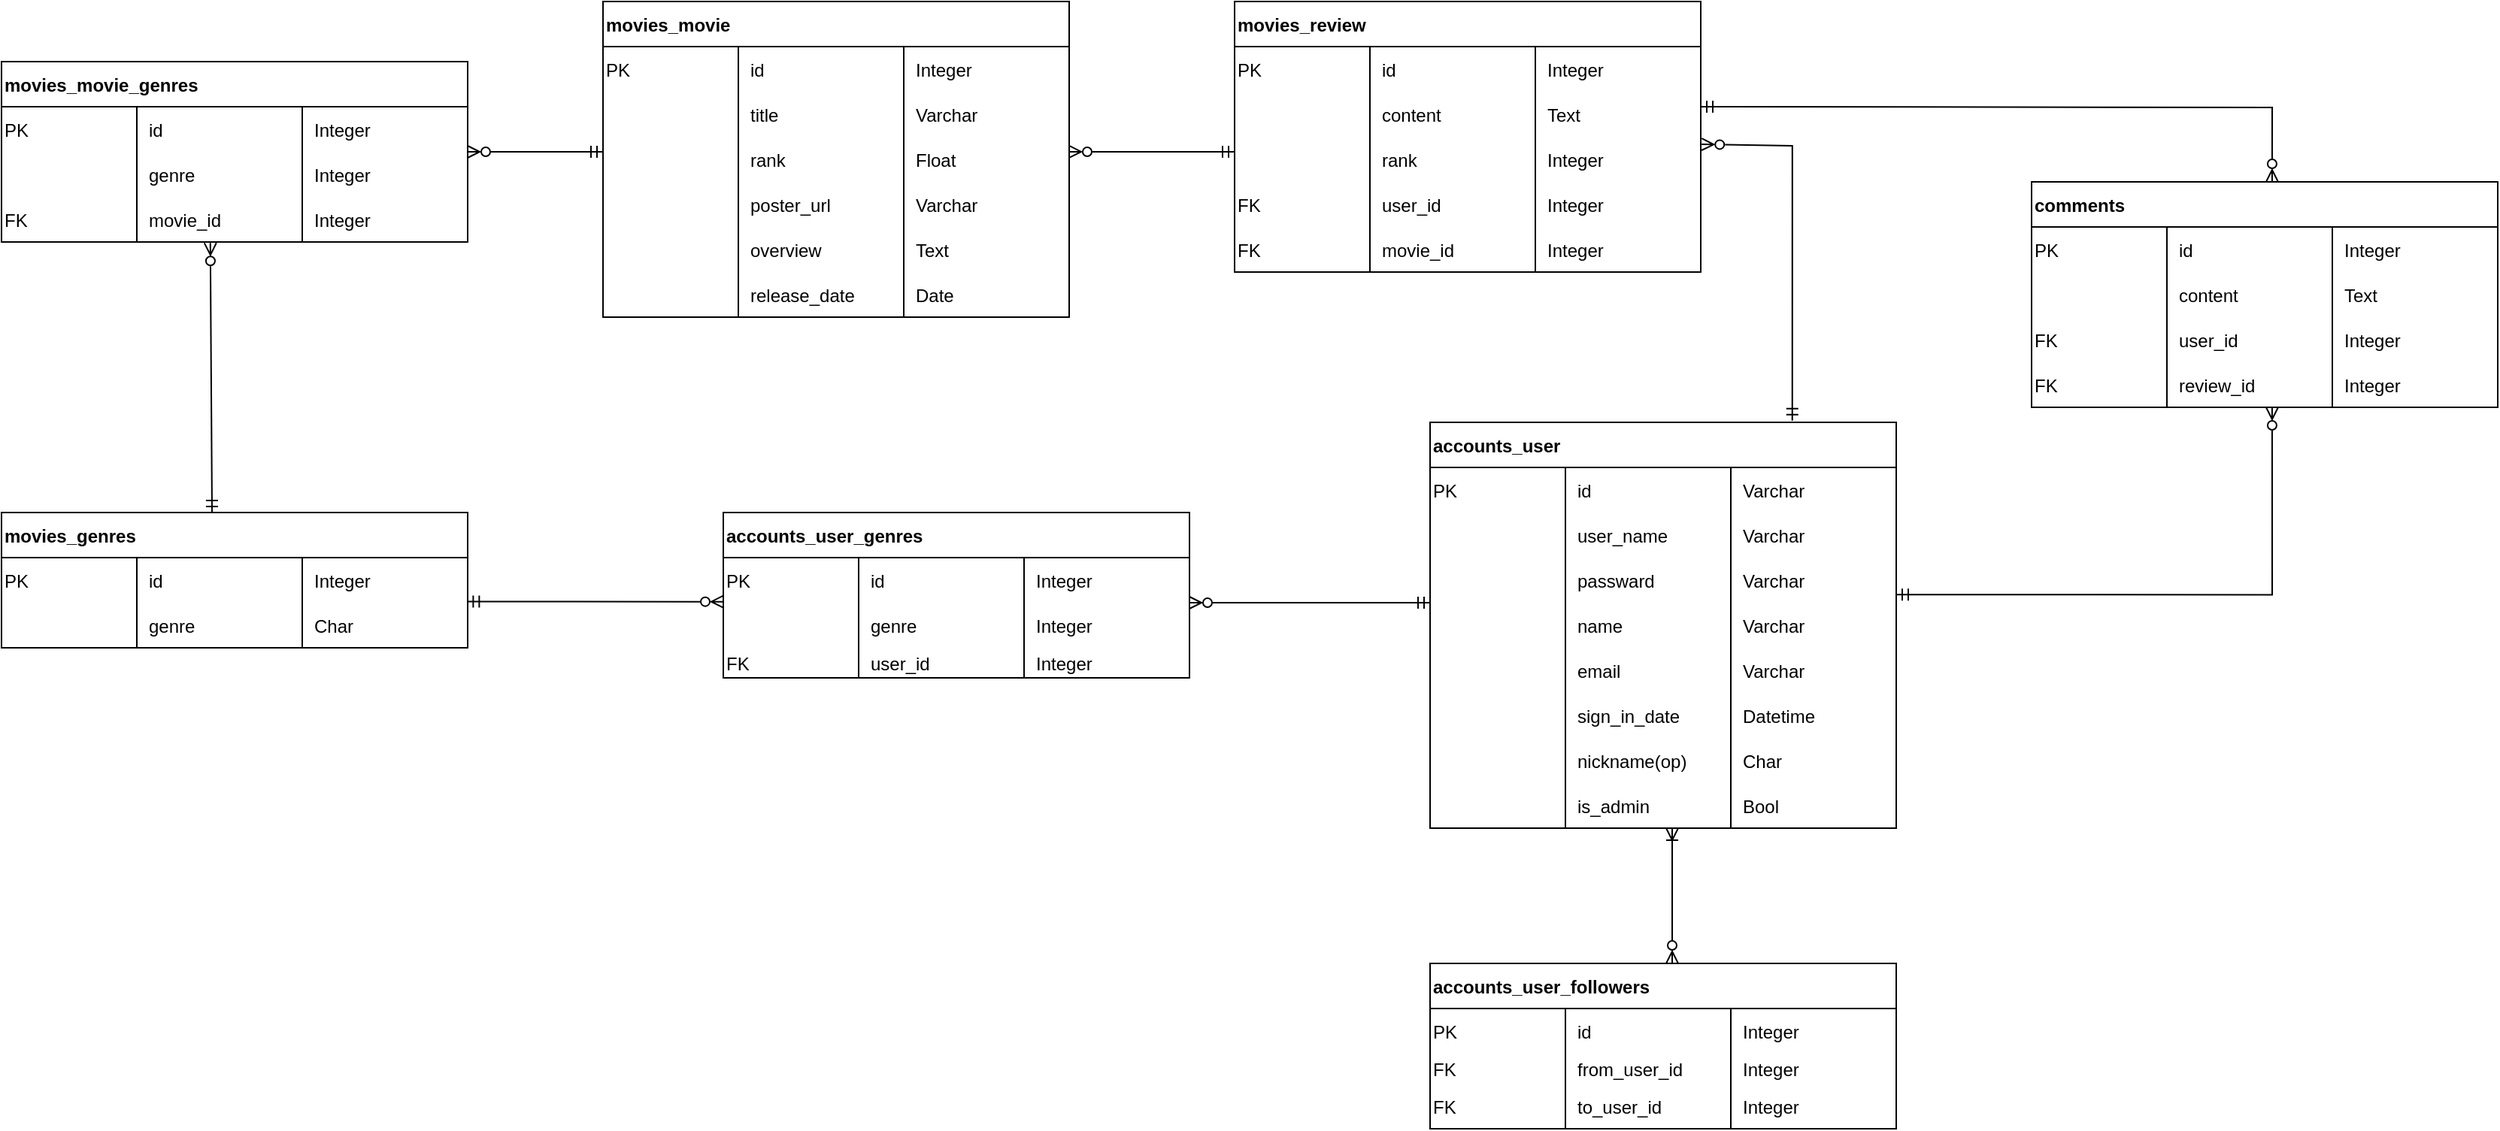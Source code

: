 <mxfile version="15.7.4" type="device"><diagram id="s4KYSewiptN2brUozyEr" name="Page-1"><mxGraphModel dx="182" dy="104" grid="1" gridSize="10" guides="1" tooltips="1" connect="1" arrows="1" fold="1" page="1" pageScale="1" pageWidth="827" pageHeight="1169" math="0" shadow="0"><root><mxCell id="0"/><mxCell id="1" parent="0"/><mxCell id="7rw2k4aiivUfPzt5n4hc-1" value="accounts_user" style="shape=table;startSize=30;container=1;collapsible=1;childLayout=tableLayout;fixedRows=1;rowLines=0;fontStyle=1;align=left;resizeLast=1;flipH=1;" vertex="1" parent="1"><mxGeometry x="1080" y="440" width="310" height="270" as="geometry"/></mxCell><mxCell id="7rw2k4aiivUfPzt5n4hc-34" style="shape=partialRectangle;collapsible=0;dropTarget=0;pointerEvents=0;fillColor=none;top=0;left=0;bottom=0;right=0;points=[[0,0.5],[1,0.5]];portConstraint=eastwest;" vertex="1" parent="7rw2k4aiivUfPzt5n4hc-1"><mxGeometry y="30" width="310" height="30" as="geometry"/></mxCell><mxCell id="7rw2k4aiivUfPzt5n4hc-35" value="PK" style="shape=partialRectangle;connectable=0;fillColor=none;top=0;left=0;bottom=0;right=0;editable=1;overflow=hidden;align=left;" vertex="1" parent="7rw2k4aiivUfPzt5n4hc-34"><mxGeometry width="90" height="30" as="geometry"><mxRectangle width="90" height="30" as="alternateBounds"/></mxGeometry></mxCell><mxCell id="7rw2k4aiivUfPzt5n4hc-36" value="id" style="shape=partialRectangle;connectable=0;fillColor=none;top=0;left=0;bottom=0;right=0;align=left;spacingLeft=6;overflow=hidden;" vertex="1" parent="7rw2k4aiivUfPzt5n4hc-34"><mxGeometry x="90" width="110" height="30" as="geometry"><mxRectangle width="110" height="30" as="alternateBounds"/></mxGeometry></mxCell><mxCell id="7rw2k4aiivUfPzt5n4hc-37" value="Varchar" style="shape=partialRectangle;connectable=0;fillColor=none;top=0;left=0;bottom=0;right=0;align=left;spacingLeft=6;overflow=hidden;" vertex="1" parent="7rw2k4aiivUfPzt5n4hc-34"><mxGeometry x="200" width="110" height="30" as="geometry"><mxRectangle width="110" height="30" as="alternateBounds"/></mxGeometry></mxCell><mxCell id="7rw2k4aiivUfPzt5n4hc-5" value="" style="shape=partialRectangle;collapsible=0;dropTarget=0;pointerEvents=0;fillColor=none;top=0;left=0;bottom=0;right=0;points=[[0,0.5],[1,0.5]];portConstraint=eastwest;" vertex="1" parent="7rw2k4aiivUfPzt5n4hc-1"><mxGeometry y="60" width="310" height="30" as="geometry"/></mxCell><mxCell id="7rw2k4aiivUfPzt5n4hc-6" value="" style="shape=partialRectangle;connectable=0;fillColor=none;top=0;left=0;bottom=0;right=0;editable=1;overflow=hidden;align=left;" vertex="1" parent="7rw2k4aiivUfPzt5n4hc-5"><mxGeometry width="90" height="30" as="geometry"><mxRectangle width="90" height="30" as="alternateBounds"/></mxGeometry></mxCell><mxCell id="7rw2k4aiivUfPzt5n4hc-7" value="user_name" style="shape=partialRectangle;connectable=0;fillColor=none;top=0;left=0;bottom=0;right=0;align=left;spacingLeft=6;overflow=hidden;" vertex="1" parent="7rw2k4aiivUfPzt5n4hc-5"><mxGeometry x="90" width="110" height="30" as="geometry"><mxRectangle width="110" height="30" as="alternateBounds"/></mxGeometry></mxCell><mxCell id="7rw2k4aiivUfPzt5n4hc-27" value="Varchar" style="shape=partialRectangle;connectable=0;fillColor=none;top=0;left=0;bottom=0;right=0;align=left;spacingLeft=6;overflow=hidden;" vertex="1" parent="7rw2k4aiivUfPzt5n4hc-5"><mxGeometry x="200" width="110" height="30" as="geometry"><mxRectangle width="110" height="30" as="alternateBounds"/></mxGeometry></mxCell><mxCell id="7rw2k4aiivUfPzt5n4hc-8" value="" style="shape=partialRectangle;collapsible=0;dropTarget=0;pointerEvents=0;fillColor=none;top=0;left=0;bottom=0;right=0;points=[[0,0.5],[1,0.5]];portConstraint=eastwest;" vertex="1" parent="7rw2k4aiivUfPzt5n4hc-1"><mxGeometry y="90" width="310" height="30" as="geometry"/></mxCell><mxCell id="7rw2k4aiivUfPzt5n4hc-9" value="" style="shape=partialRectangle;connectable=0;fillColor=none;top=0;left=0;bottom=0;right=0;editable=1;overflow=hidden;align=left;" vertex="1" parent="7rw2k4aiivUfPzt5n4hc-8"><mxGeometry width="90" height="30" as="geometry"><mxRectangle width="90" height="30" as="alternateBounds"/></mxGeometry></mxCell><mxCell id="7rw2k4aiivUfPzt5n4hc-10" value="passward" style="shape=partialRectangle;connectable=0;fillColor=none;top=0;left=0;bottom=0;right=0;align=left;spacingLeft=6;overflow=hidden;" vertex="1" parent="7rw2k4aiivUfPzt5n4hc-8"><mxGeometry x="90" width="110" height="30" as="geometry"><mxRectangle width="110" height="30" as="alternateBounds"/></mxGeometry></mxCell><mxCell id="7rw2k4aiivUfPzt5n4hc-28" value="Varchar" style="shape=partialRectangle;connectable=0;fillColor=none;top=0;left=0;bottom=0;right=0;align=left;spacingLeft=6;overflow=hidden;" vertex="1" parent="7rw2k4aiivUfPzt5n4hc-8"><mxGeometry x="200" width="110" height="30" as="geometry"><mxRectangle width="110" height="30" as="alternateBounds"/></mxGeometry></mxCell><mxCell id="7rw2k4aiivUfPzt5n4hc-11" value="" style="shape=partialRectangle;collapsible=0;dropTarget=0;pointerEvents=0;fillColor=none;top=0;left=0;bottom=0;right=0;points=[[0,0.5],[1,0.5]];portConstraint=eastwest;" vertex="1" parent="7rw2k4aiivUfPzt5n4hc-1"><mxGeometry y="120" width="310" height="30" as="geometry"/></mxCell><mxCell id="7rw2k4aiivUfPzt5n4hc-12" value="" style="shape=partialRectangle;connectable=0;fillColor=none;top=0;left=0;bottom=0;right=0;editable=1;overflow=hidden;align=left;" vertex="1" parent="7rw2k4aiivUfPzt5n4hc-11"><mxGeometry width="90" height="30" as="geometry"><mxRectangle width="90" height="30" as="alternateBounds"/></mxGeometry></mxCell><mxCell id="7rw2k4aiivUfPzt5n4hc-13" value="name" style="shape=partialRectangle;connectable=0;fillColor=none;top=0;left=0;bottom=0;right=0;align=left;spacingLeft=6;overflow=hidden;" vertex="1" parent="7rw2k4aiivUfPzt5n4hc-11"><mxGeometry x="90" width="110" height="30" as="geometry"><mxRectangle width="110" height="30" as="alternateBounds"/></mxGeometry></mxCell><mxCell id="7rw2k4aiivUfPzt5n4hc-29" value="Varchar" style="shape=partialRectangle;connectable=0;fillColor=none;top=0;left=0;bottom=0;right=0;align=left;spacingLeft=6;overflow=hidden;" vertex="1" parent="7rw2k4aiivUfPzt5n4hc-11"><mxGeometry x="200" width="110" height="30" as="geometry"><mxRectangle width="110" height="30" as="alternateBounds"/></mxGeometry></mxCell><mxCell id="7rw2k4aiivUfPzt5n4hc-14" value="" style="shape=partialRectangle;collapsible=0;dropTarget=0;pointerEvents=0;fillColor=none;top=0;left=0;bottom=0;right=0;points=[[0,0.5],[1,0.5]];portConstraint=eastwest;" vertex="1" parent="7rw2k4aiivUfPzt5n4hc-1"><mxGeometry y="150" width="310" height="30" as="geometry"/></mxCell><mxCell id="7rw2k4aiivUfPzt5n4hc-15" value="" style="shape=partialRectangle;connectable=0;fillColor=none;top=0;left=0;bottom=0;right=0;editable=1;overflow=hidden;align=left;" vertex="1" parent="7rw2k4aiivUfPzt5n4hc-14"><mxGeometry width="90" height="30" as="geometry"><mxRectangle width="90" height="30" as="alternateBounds"/></mxGeometry></mxCell><mxCell id="7rw2k4aiivUfPzt5n4hc-16" value="email" style="shape=partialRectangle;connectable=0;fillColor=none;top=0;left=0;bottom=0;right=0;align=left;spacingLeft=6;overflow=hidden;" vertex="1" parent="7rw2k4aiivUfPzt5n4hc-14"><mxGeometry x="90" width="110" height="30" as="geometry"><mxRectangle width="110" height="30" as="alternateBounds"/></mxGeometry></mxCell><mxCell id="7rw2k4aiivUfPzt5n4hc-30" value="Varchar" style="shape=partialRectangle;connectable=0;fillColor=none;top=0;left=0;bottom=0;right=0;align=left;spacingLeft=6;overflow=hidden;" vertex="1" parent="7rw2k4aiivUfPzt5n4hc-14"><mxGeometry x="200" width="110" height="30" as="geometry"><mxRectangle width="110" height="30" as="alternateBounds"/></mxGeometry></mxCell><mxCell id="7rw2k4aiivUfPzt5n4hc-17" value="" style="shape=partialRectangle;collapsible=0;dropTarget=0;pointerEvents=0;fillColor=none;top=0;left=0;bottom=0;right=0;points=[[0,0.5],[1,0.5]];portConstraint=eastwest;" vertex="1" parent="7rw2k4aiivUfPzt5n4hc-1"><mxGeometry y="180" width="310" height="30" as="geometry"/></mxCell><mxCell id="7rw2k4aiivUfPzt5n4hc-18" value="" style="shape=partialRectangle;connectable=0;fillColor=none;top=0;left=0;bottom=0;right=0;editable=1;overflow=hidden;align=left;" vertex="1" parent="7rw2k4aiivUfPzt5n4hc-17"><mxGeometry width="90" height="30" as="geometry"><mxRectangle width="90" height="30" as="alternateBounds"/></mxGeometry></mxCell><mxCell id="7rw2k4aiivUfPzt5n4hc-19" value="sign_in_date" style="shape=partialRectangle;connectable=0;fillColor=none;top=0;left=0;bottom=0;right=0;align=left;spacingLeft=6;overflow=hidden;" vertex="1" parent="7rw2k4aiivUfPzt5n4hc-17"><mxGeometry x="90" width="110" height="30" as="geometry"><mxRectangle width="110" height="30" as="alternateBounds"/></mxGeometry></mxCell><mxCell id="7rw2k4aiivUfPzt5n4hc-31" value="Datetime" style="shape=partialRectangle;connectable=0;fillColor=none;top=0;left=0;bottom=0;right=0;align=left;spacingLeft=6;overflow=hidden;" vertex="1" parent="7rw2k4aiivUfPzt5n4hc-17"><mxGeometry x="200" width="110" height="30" as="geometry"><mxRectangle width="110" height="30" as="alternateBounds"/></mxGeometry></mxCell><mxCell id="7rw2k4aiivUfPzt5n4hc-20" value="" style="shape=partialRectangle;collapsible=0;dropTarget=0;pointerEvents=0;fillColor=none;top=0;left=0;bottom=0;right=0;points=[[0,0.5],[1,0.5]];portConstraint=eastwest;" vertex="1" parent="7rw2k4aiivUfPzt5n4hc-1"><mxGeometry y="210" width="310" height="30" as="geometry"/></mxCell><mxCell id="7rw2k4aiivUfPzt5n4hc-21" value="" style="shape=partialRectangle;connectable=0;fillColor=none;top=0;left=0;bottom=0;right=0;editable=1;overflow=hidden;align=left;" vertex="1" parent="7rw2k4aiivUfPzt5n4hc-20"><mxGeometry width="90" height="30" as="geometry"><mxRectangle width="90" height="30" as="alternateBounds"/></mxGeometry></mxCell><mxCell id="7rw2k4aiivUfPzt5n4hc-22" value="nickname(op)" style="shape=partialRectangle;connectable=0;fillColor=none;top=0;left=0;bottom=0;right=0;align=left;spacingLeft=6;overflow=hidden;" vertex="1" parent="7rw2k4aiivUfPzt5n4hc-20"><mxGeometry x="90" width="110" height="30" as="geometry"><mxRectangle width="110" height="30" as="alternateBounds"/></mxGeometry></mxCell><mxCell id="7rw2k4aiivUfPzt5n4hc-32" value="Char" style="shape=partialRectangle;connectable=0;fillColor=none;top=0;left=0;bottom=0;right=0;align=left;spacingLeft=6;overflow=hidden;" vertex="1" parent="7rw2k4aiivUfPzt5n4hc-20"><mxGeometry x="200" width="110" height="30" as="geometry"><mxRectangle width="110" height="30" as="alternateBounds"/></mxGeometry></mxCell><mxCell id="7rw2k4aiivUfPzt5n4hc-23" value="" style="shape=partialRectangle;collapsible=0;dropTarget=0;pointerEvents=0;fillColor=none;top=0;left=0;bottom=0;right=0;points=[[0,0.5],[1,0.5]];portConstraint=eastwest;" vertex="1" parent="7rw2k4aiivUfPzt5n4hc-1"><mxGeometry y="240" width="310" height="30" as="geometry"/></mxCell><mxCell id="7rw2k4aiivUfPzt5n4hc-24" value="" style="shape=partialRectangle;connectable=0;fillColor=none;top=0;left=0;bottom=0;right=0;editable=1;overflow=hidden;align=left;" vertex="1" parent="7rw2k4aiivUfPzt5n4hc-23"><mxGeometry width="90" height="30" as="geometry"><mxRectangle width="90" height="30" as="alternateBounds"/></mxGeometry></mxCell><mxCell id="7rw2k4aiivUfPzt5n4hc-25" value="is_admin" style="shape=partialRectangle;connectable=0;fillColor=none;top=0;left=0;bottom=0;right=0;align=left;spacingLeft=6;overflow=hidden;" vertex="1" parent="7rw2k4aiivUfPzt5n4hc-23"><mxGeometry x="90" width="110" height="30" as="geometry"><mxRectangle width="110" height="30" as="alternateBounds"/></mxGeometry></mxCell><mxCell id="7rw2k4aiivUfPzt5n4hc-33" value="Bool" style="shape=partialRectangle;connectable=0;fillColor=none;top=0;left=0;bottom=0;right=0;align=left;spacingLeft=6;overflow=hidden;" vertex="1" parent="7rw2k4aiivUfPzt5n4hc-23"><mxGeometry x="200" width="110" height="30" as="geometry"><mxRectangle width="110" height="30" as="alternateBounds"/></mxGeometry></mxCell><mxCell id="7rw2k4aiivUfPzt5n4hc-49" value="accounts_user_followers" style="shape=table;startSize=30;container=1;collapsible=1;childLayout=tableLayout;fixedRows=1;rowLines=0;fontStyle=1;align=left;resizeLast=1;flipH=1;" vertex="1" parent="1"><mxGeometry x="1080" y="800" width="310" height="110" as="geometry"/></mxCell><mxCell id="7rw2k4aiivUfPzt5n4hc-50" style="shape=partialRectangle;collapsible=0;dropTarget=0;pointerEvents=0;fillColor=none;top=0;left=0;bottom=0;right=0;points=[[0,0.5],[1,0.5]];portConstraint=eastwest;" vertex="1" parent="7rw2k4aiivUfPzt5n4hc-49"><mxGeometry y="30" width="310" height="30" as="geometry"/></mxCell><mxCell id="7rw2k4aiivUfPzt5n4hc-51" value="PK" style="shape=partialRectangle;connectable=0;fillColor=none;top=0;left=0;bottom=0;right=0;editable=1;overflow=hidden;align=left;" vertex="1" parent="7rw2k4aiivUfPzt5n4hc-50"><mxGeometry width="90" height="30" as="geometry"><mxRectangle width="90" height="30" as="alternateBounds"/></mxGeometry></mxCell><mxCell id="7rw2k4aiivUfPzt5n4hc-52" value="id" style="shape=partialRectangle;connectable=0;fillColor=none;top=0;left=0;bottom=0;right=0;align=left;spacingLeft=6;overflow=hidden;" vertex="1" parent="7rw2k4aiivUfPzt5n4hc-50"><mxGeometry x="90" width="110" height="30" as="geometry"><mxRectangle width="110" height="30" as="alternateBounds"/></mxGeometry></mxCell><mxCell id="7rw2k4aiivUfPzt5n4hc-53" value="Integer" style="shape=partialRectangle;connectable=0;fillColor=none;top=0;left=0;bottom=0;right=0;align=left;spacingLeft=6;overflow=hidden;" vertex="1" parent="7rw2k4aiivUfPzt5n4hc-50"><mxGeometry x="200" width="110" height="30" as="geometry"><mxRectangle width="110" height="30" as="alternateBounds"/></mxGeometry></mxCell><mxCell id="7rw2k4aiivUfPzt5n4hc-54" value="" style="shape=partialRectangle;collapsible=0;dropTarget=0;pointerEvents=0;fillColor=none;top=0;left=0;bottom=0;right=0;points=[[0,0.5],[1,0.5]];portConstraint=eastwest;" vertex="1" parent="7rw2k4aiivUfPzt5n4hc-49"><mxGeometry y="60" width="310" height="20" as="geometry"/></mxCell><mxCell id="7rw2k4aiivUfPzt5n4hc-55" value="FK" style="shape=partialRectangle;connectable=0;fillColor=none;top=0;left=0;bottom=0;right=0;editable=1;overflow=hidden;align=left;" vertex="1" parent="7rw2k4aiivUfPzt5n4hc-54"><mxGeometry width="90" height="20" as="geometry"><mxRectangle width="90" height="20" as="alternateBounds"/></mxGeometry></mxCell><mxCell id="7rw2k4aiivUfPzt5n4hc-56" value="from_user_id" style="shape=partialRectangle;connectable=0;fillColor=none;top=0;left=0;bottom=0;right=0;align=left;spacingLeft=6;overflow=hidden;" vertex="1" parent="7rw2k4aiivUfPzt5n4hc-54"><mxGeometry x="90" width="110" height="20" as="geometry"><mxRectangle width="110" height="20" as="alternateBounds"/></mxGeometry></mxCell><mxCell id="7rw2k4aiivUfPzt5n4hc-57" value="Integer" style="shape=partialRectangle;connectable=0;fillColor=none;top=0;left=0;bottom=0;right=0;align=left;spacingLeft=6;overflow=hidden;" vertex="1" parent="7rw2k4aiivUfPzt5n4hc-54"><mxGeometry x="200" width="110" height="20" as="geometry"><mxRectangle width="110" height="20" as="alternateBounds"/></mxGeometry></mxCell><mxCell id="7rw2k4aiivUfPzt5n4hc-58" value="" style="shape=partialRectangle;collapsible=0;dropTarget=0;pointerEvents=0;fillColor=none;top=0;left=0;bottom=0;right=0;points=[[0,0.5],[1,0.5]];portConstraint=eastwest;" vertex="1" parent="7rw2k4aiivUfPzt5n4hc-49"><mxGeometry y="80" width="310" height="30" as="geometry"/></mxCell><mxCell id="7rw2k4aiivUfPzt5n4hc-59" value="FK" style="shape=partialRectangle;connectable=0;fillColor=none;top=0;left=0;bottom=0;right=0;editable=1;overflow=hidden;align=left;" vertex="1" parent="7rw2k4aiivUfPzt5n4hc-58"><mxGeometry width="90" height="30" as="geometry"><mxRectangle width="90" height="30" as="alternateBounds"/></mxGeometry></mxCell><mxCell id="7rw2k4aiivUfPzt5n4hc-60" value="to_user_id" style="shape=partialRectangle;connectable=0;fillColor=none;top=0;left=0;bottom=0;right=0;align=left;spacingLeft=6;overflow=hidden;" vertex="1" parent="7rw2k4aiivUfPzt5n4hc-58"><mxGeometry x="90" width="110" height="30" as="geometry"><mxRectangle width="110" height="30" as="alternateBounds"/></mxGeometry></mxCell><mxCell id="7rw2k4aiivUfPzt5n4hc-61" value="Integer" style="shape=partialRectangle;connectable=0;fillColor=none;top=0;left=0;bottom=0;right=0;align=left;spacingLeft=6;overflow=hidden;" vertex="1" parent="7rw2k4aiivUfPzt5n4hc-58"><mxGeometry x="200" width="110" height="30" as="geometry"><mxRectangle width="110" height="30" as="alternateBounds"/></mxGeometry></mxCell><mxCell id="7rw2k4aiivUfPzt5n4hc-102" value="movies_movie" style="shape=table;startSize=30;container=1;collapsible=1;childLayout=tableLayout;fixedRows=1;rowLines=0;fontStyle=1;align=left;resizeLast=1;flipH=1;" vertex="1" parent="1"><mxGeometry x="530" y="160" width="310" height="210" as="geometry"/></mxCell><mxCell id="7rw2k4aiivUfPzt5n4hc-103" style="shape=partialRectangle;collapsible=0;dropTarget=0;pointerEvents=0;fillColor=none;top=0;left=0;bottom=0;right=0;points=[[0,0.5],[1,0.5]];portConstraint=eastwest;" vertex="1" parent="7rw2k4aiivUfPzt5n4hc-102"><mxGeometry y="30" width="310" height="30" as="geometry"/></mxCell><mxCell id="7rw2k4aiivUfPzt5n4hc-104" value="PK" style="shape=partialRectangle;connectable=0;fillColor=none;top=0;left=0;bottom=0;right=0;editable=1;overflow=hidden;align=left;" vertex="1" parent="7rw2k4aiivUfPzt5n4hc-103"><mxGeometry width="90" height="30" as="geometry"><mxRectangle width="90" height="30" as="alternateBounds"/></mxGeometry></mxCell><mxCell id="7rw2k4aiivUfPzt5n4hc-105" value="id" style="shape=partialRectangle;connectable=0;fillColor=none;top=0;left=0;bottom=0;right=0;align=left;spacingLeft=6;overflow=hidden;" vertex="1" parent="7rw2k4aiivUfPzt5n4hc-103"><mxGeometry x="90" width="110" height="30" as="geometry"><mxRectangle width="110" height="30" as="alternateBounds"/></mxGeometry></mxCell><mxCell id="7rw2k4aiivUfPzt5n4hc-106" value="Integer" style="shape=partialRectangle;connectable=0;fillColor=none;top=0;left=0;bottom=0;right=0;align=left;spacingLeft=6;overflow=hidden;" vertex="1" parent="7rw2k4aiivUfPzt5n4hc-103"><mxGeometry x="200" width="110" height="30" as="geometry"><mxRectangle width="110" height="30" as="alternateBounds"/></mxGeometry></mxCell><mxCell id="7rw2k4aiivUfPzt5n4hc-115" style="shape=partialRectangle;collapsible=0;dropTarget=0;pointerEvents=0;fillColor=none;top=0;left=0;bottom=0;right=0;points=[[0,0.5],[1,0.5]];portConstraint=eastwest;" vertex="1" parent="7rw2k4aiivUfPzt5n4hc-102"><mxGeometry y="60" width="310" height="30" as="geometry"/></mxCell><mxCell id="7rw2k4aiivUfPzt5n4hc-116" style="shape=partialRectangle;connectable=0;fillColor=none;top=0;left=0;bottom=0;right=0;editable=1;overflow=hidden;align=left;" vertex="1" parent="7rw2k4aiivUfPzt5n4hc-115"><mxGeometry width="90" height="30" as="geometry"><mxRectangle width="90" height="30" as="alternateBounds"/></mxGeometry></mxCell><mxCell id="7rw2k4aiivUfPzt5n4hc-117" value="title" style="shape=partialRectangle;connectable=0;fillColor=none;top=0;left=0;bottom=0;right=0;align=left;spacingLeft=6;overflow=hidden;" vertex="1" parent="7rw2k4aiivUfPzt5n4hc-115"><mxGeometry x="90" width="110" height="30" as="geometry"><mxRectangle width="110" height="30" as="alternateBounds"/></mxGeometry></mxCell><mxCell id="7rw2k4aiivUfPzt5n4hc-118" value="Varchar" style="shape=partialRectangle;connectable=0;fillColor=none;top=0;left=0;bottom=0;right=0;align=left;spacingLeft=6;overflow=hidden;" vertex="1" parent="7rw2k4aiivUfPzt5n4hc-115"><mxGeometry x="200" width="110" height="30" as="geometry"><mxRectangle width="110" height="30" as="alternateBounds"/></mxGeometry></mxCell><mxCell id="7rw2k4aiivUfPzt5n4hc-119" style="shape=partialRectangle;collapsible=0;dropTarget=0;pointerEvents=0;fillColor=none;top=0;left=0;bottom=0;right=0;points=[[0,0.5],[1,0.5]];portConstraint=eastwest;" vertex="1" parent="7rw2k4aiivUfPzt5n4hc-102"><mxGeometry y="90" width="310" height="30" as="geometry"/></mxCell><mxCell id="7rw2k4aiivUfPzt5n4hc-120" style="shape=partialRectangle;connectable=0;fillColor=none;top=0;left=0;bottom=0;right=0;editable=1;overflow=hidden;align=left;" vertex="1" parent="7rw2k4aiivUfPzt5n4hc-119"><mxGeometry width="90" height="30" as="geometry"><mxRectangle width="90" height="30" as="alternateBounds"/></mxGeometry></mxCell><mxCell id="7rw2k4aiivUfPzt5n4hc-121" value="rank" style="shape=partialRectangle;connectable=0;fillColor=none;top=0;left=0;bottom=0;right=0;align=left;spacingLeft=6;overflow=hidden;" vertex="1" parent="7rw2k4aiivUfPzt5n4hc-119"><mxGeometry x="90" width="110" height="30" as="geometry"><mxRectangle width="110" height="30" as="alternateBounds"/></mxGeometry></mxCell><mxCell id="7rw2k4aiivUfPzt5n4hc-122" value="Float" style="shape=partialRectangle;connectable=0;fillColor=none;top=0;left=0;bottom=0;right=0;align=left;spacingLeft=6;overflow=hidden;" vertex="1" parent="7rw2k4aiivUfPzt5n4hc-119"><mxGeometry x="200" width="110" height="30" as="geometry"><mxRectangle width="110" height="30" as="alternateBounds"/></mxGeometry></mxCell><mxCell id="7rw2k4aiivUfPzt5n4hc-167" style="shape=partialRectangle;collapsible=0;dropTarget=0;pointerEvents=0;fillColor=none;top=0;left=0;bottom=0;right=0;points=[[0,0.5],[1,0.5]];portConstraint=eastwest;" vertex="1" parent="7rw2k4aiivUfPzt5n4hc-102"><mxGeometry y="120" width="310" height="30" as="geometry"/></mxCell><mxCell id="7rw2k4aiivUfPzt5n4hc-168" style="shape=partialRectangle;connectable=0;fillColor=none;top=0;left=0;bottom=0;right=0;editable=1;overflow=hidden;align=left;" vertex="1" parent="7rw2k4aiivUfPzt5n4hc-167"><mxGeometry width="90" height="30" as="geometry"><mxRectangle width="90" height="30" as="alternateBounds"/></mxGeometry></mxCell><mxCell id="7rw2k4aiivUfPzt5n4hc-169" value="poster_url" style="shape=partialRectangle;connectable=0;fillColor=none;top=0;left=0;bottom=0;right=0;align=left;spacingLeft=6;overflow=hidden;" vertex="1" parent="7rw2k4aiivUfPzt5n4hc-167"><mxGeometry x="90" width="110" height="30" as="geometry"><mxRectangle width="110" height="30" as="alternateBounds"/></mxGeometry></mxCell><mxCell id="7rw2k4aiivUfPzt5n4hc-170" value="Varchar" style="shape=partialRectangle;connectable=0;fillColor=none;top=0;left=0;bottom=0;right=0;align=left;spacingLeft=6;overflow=hidden;" vertex="1" parent="7rw2k4aiivUfPzt5n4hc-167"><mxGeometry x="200" width="110" height="30" as="geometry"><mxRectangle width="110" height="30" as="alternateBounds"/></mxGeometry></mxCell><mxCell id="7rw2k4aiivUfPzt5n4hc-171" style="shape=partialRectangle;collapsible=0;dropTarget=0;pointerEvents=0;fillColor=none;top=0;left=0;bottom=0;right=0;points=[[0,0.5],[1,0.5]];portConstraint=eastwest;" vertex="1" parent="7rw2k4aiivUfPzt5n4hc-102"><mxGeometry y="150" width="310" height="30" as="geometry"/></mxCell><mxCell id="7rw2k4aiivUfPzt5n4hc-172" style="shape=partialRectangle;connectable=0;fillColor=none;top=0;left=0;bottom=0;right=0;editable=1;overflow=hidden;align=left;" vertex="1" parent="7rw2k4aiivUfPzt5n4hc-171"><mxGeometry width="90" height="30" as="geometry"><mxRectangle width="90" height="30" as="alternateBounds"/></mxGeometry></mxCell><mxCell id="7rw2k4aiivUfPzt5n4hc-173" value="overview" style="shape=partialRectangle;connectable=0;fillColor=none;top=0;left=0;bottom=0;right=0;align=left;spacingLeft=6;overflow=hidden;" vertex="1" parent="7rw2k4aiivUfPzt5n4hc-171"><mxGeometry x="90" width="110" height="30" as="geometry"><mxRectangle width="110" height="30" as="alternateBounds"/></mxGeometry></mxCell><mxCell id="7rw2k4aiivUfPzt5n4hc-174" value="Text" style="shape=partialRectangle;connectable=0;fillColor=none;top=0;left=0;bottom=0;right=0;align=left;spacingLeft=6;overflow=hidden;" vertex="1" parent="7rw2k4aiivUfPzt5n4hc-171"><mxGeometry x="200" width="110" height="30" as="geometry"><mxRectangle width="110" height="30" as="alternateBounds"/></mxGeometry></mxCell><mxCell id="7rw2k4aiivUfPzt5n4hc-175" style="shape=partialRectangle;collapsible=0;dropTarget=0;pointerEvents=0;fillColor=none;top=0;left=0;bottom=0;right=0;points=[[0,0.5],[1,0.5]];portConstraint=eastwest;" vertex="1" parent="7rw2k4aiivUfPzt5n4hc-102"><mxGeometry y="180" width="310" height="30" as="geometry"/></mxCell><mxCell id="7rw2k4aiivUfPzt5n4hc-176" style="shape=partialRectangle;connectable=0;fillColor=none;top=0;left=0;bottom=0;right=0;editable=1;overflow=hidden;align=left;" vertex="1" parent="7rw2k4aiivUfPzt5n4hc-175"><mxGeometry width="90" height="30" as="geometry"><mxRectangle width="90" height="30" as="alternateBounds"/></mxGeometry></mxCell><mxCell id="7rw2k4aiivUfPzt5n4hc-177" value="release_date" style="shape=partialRectangle;connectable=0;fillColor=none;top=0;left=0;bottom=0;right=0;align=left;spacingLeft=6;overflow=hidden;" vertex="1" parent="7rw2k4aiivUfPzt5n4hc-175"><mxGeometry x="90" width="110" height="30" as="geometry"><mxRectangle width="110" height="30" as="alternateBounds"/></mxGeometry></mxCell><mxCell id="7rw2k4aiivUfPzt5n4hc-178" value="Date" style="shape=partialRectangle;connectable=0;fillColor=none;top=0;left=0;bottom=0;right=0;align=left;spacingLeft=6;overflow=hidden;" vertex="1" parent="7rw2k4aiivUfPzt5n4hc-175"><mxGeometry x="200" width="110" height="30" as="geometry"><mxRectangle width="110" height="30" as="alternateBounds"/></mxGeometry></mxCell><mxCell id="7rw2k4aiivUfPzt5n4hc-123" value="movies_review" style="shape=table;startSize=30;container=1;collapsible=1;childLayout=tableLayout;fixedRows=1;rowLines=0;fontStyle=1;align=left;resizeLast=1;flipH=1;" vertex="1" parent="1"><mxGeometry x="950" y="160" width="310" height="180" as="geometry"/></mxCell><mxCell id="7rw2k4aiivUfPzt5n4hc-124" style="shape=partialRectangle;collapsible=0;dropTarget=0;pointerEvents=0;fillColor=none;top=0;left=0;bottom=0;right=0;points=[[0,0.5],[1,0.5]];portConstraint=eastwest;" vertex="1" parent="7rw2k4aiivUfPzt5n4hc-123"><mxGeometry y="30" width="310" height="30" as="geometry"/></mxCell><mxCell id="7rw2k4aiivUfPzt5n4hc-125" value="PK" style="shape=partialRectangle;connectable=0;fillColor=none;top=0;left=0;bottom=0;right=0;editable=1;overflow=hidden;align=left;" vertex="1" parent="7rw2k4aiivUfPzt5n4hc-124"><mxGeometry width="90" height="30" as="geometry"><mxRectangle width="90" height="30" as="alternateBounds"/></mxGeometry></mxCell><mxCell id="7rw2k4aiivUfPzt5n4hc-126" value="id" style="shape=partialRectangle;connectable=0;fillColor=none;top=0;left=0;bottom=0;right=0;align=left;spacingLeft=6;overflow=hidden;" vertex="1" parent="7rw2k4aiivUfPzt5n4hc-124"><mxGeometry x="90" width="110" height="30" as="geometry"><mxRectangle width="110" height="30" as="alternateBounds"/></mxGeometry></mxCell><mxCell id="7rw2k4aiivUfPzt5n4hc-127" value="Integer" style="shape=partialRectangle;connectable=0;fillColor=none;top=0;left=0;bottom=0;right=0;align=left;spacingLeft=6;overflow=hidden;" vertex="1" parent="7rw2k4aiivUfPzt5n4hc-124"><mxGeometry x="200" width="110" height="30" as="geometry"><mxRectangle width="110" height="30" as="alternateBounds"/></mxGeometry></mxCell><mxCell id="7rw2k4aiivUfPzt5n4hc-128" style="shape=partialRectangle;collapsible=0;dropTarget=0;pointerEvents=0;fillColor=none;top=0;left=0;bottom=0;right=0;points=[[0,0.5],[1,0.5]];portConstraint=eastwest;" vertex="1" parent="7rw2k4aiivUfPzt5n4hc-123"><mxGeometry y="60" width="310" height="30" as="geometry"/></mxCell><mxCell id="7rw2k4aiivUfPzt5n4hc-129" style="shape=partialRectangle;connectable=0;fillColor=none;top=0;left=0;bottom=0;right=0;editable=1;overflow=hidden;align=left;" vertex="1" parent="7rw2k4aiivUfPzt5n4hc-128"><mxGeometry width="90" height="30" as="geometry"><mxRectangle width="90" height="30" as="alternateBounds"/></mxGeometry></mxCell><mxCell id="7rw2k4aiivUfPzt5n4hc-130" value="content" style="shape=partialRectangle;connectable=0;fillColor=none;top=0;left=0;bottom=0;right=0;align=left;spacingLeft=6;overflow=hidden;" vertex="1" parent="7rw2k4aiivUfPzt5n4hc-128"><mxGeometry x="90" width="110" height="30" as="geometry"><mxRectangle width="110" height="30" as="alternateBounds"/></mxGeometry></mxCell><mxCell id="7rw2k4aiivUfPzt5n4hc-131" value="Text" style="shape=partialRectangle;connectable=0;fillColor=none;top=0;left=0;bottom=0;right=0;align=left;spacingLeft=6;overflow=hidden;" vertex="1" parent="7rw2k4aiivUfPzt5n4hc-128"><mxGeometry x="200" width="110" height="30" as="geometry"><mxRectangle width="110" height="30" as="alternateBounds"/></mxGeometry></mxCell><mxCell id="7rw2k4aiivUfPzt5n4hc-132" style="shape=partialRectangle;collapsible=0;dropTarget=0;pointerEvents=0;fillColor=none;top=0;left=0;bottom=0;right=0;points=[[0,0.5],[1,0.5]];portConstraint=eastwest;" vertex="1" parent="7rw2k4aiivUfPzt5n4hc-123"><mxGeometry y="90" width="310" height="30" as="geometry"/></mxCell><mxCell id="7rw2k4aiivUfPzt5n4hc-133" style="shape=partialRectangle;connectable=0;fillColor=none;top=0;left=0;bottom=0;right=0;editable=1;overflow=hidden;align=left;" vertex="1" parent="7rw2k4aiivUfPzt5n4hc-132"><mxGeometry width="90" height="30" as="geometry"><mxRectangle width="90" height="30" as="alternateBounds"/></mxGeometry></mxCell><mxCell id="7rw2k4aiivUfPzt5n4hc-134" value="rank" style="shape=partialRectangle;connectable=0;fillColor=none;top=0;left=0;bottom=0;right=0;align=left;spacingLeft=6;overflow=hidden;" vertex="1" parent="7rw2k4aiivUfPzt5n4hc-132"><mxGeometry x="90" width="110" height="30" as="geometry"><mxRectangle width="110" height="30" as="alternateBounds"/></mxGeometry></mxCell><mxCell id="7rw2k4aiivUfPzt5n4hc-135" value="Integer" style="shape=partialRectangle;connectable=0;fillColor=none;top=0;left=0;bottom=0;right=0;align=left;spacingLeft=6;overflow=hidden;" vertex="1" parent="7rw2k4aiivUfPzt5n4hc-132"><mxGeometry x="200" width="110" height="30" as="geometry"><mxRectangle width="110" height="30" as="alternateBounds"/></mxGeometry></mxCell><mxCell id="7rw2k4aiivUfPzt5n4hc-140" value="" style="shape=partialRectangle;collapsible=0;dropTarget=0;pointerEvents=0;fillColor=none;top=0;left=0;bottom=0;right=0;points=[[0,0.5],[1,0.5]];portConstraint=eastwest;" vertex="1" parent="7rw2k4aiivUfPzt5n4hc-123"><mxGeometry y="120" width="310" height="30" as="geometry"/></mxCell><mxCell id="7rw2k4aiivUfPzt5n4hc-141" value="FK" style="shape=partialRectangle;connectable=0;fillColor=none;top=0;left=0;bottom=0;right=0;editable=1;overflow=hidden;align=left;" vertex="1" parent="7rw2k4aiivUfPzt5n4hc-140"><mxGeometry width="90" height="30" as="geometry"><mxRectangle width="90" height="30" as="alternateBounds"/></mxGeometry></mxCell><mxCell id="7rw2k4aiivUfPzt5n4hc-142" value="user_id" style="shape=partialRectangle;connectable=0;fillColor=none;top=0;left=0;bottom=0;right=0;align=left;spacingLeft=6;overflow=hidden;" vertex="1" parent="7rw2k4aiivUfPzt5n4hc-140"><mxGeometry x="90" width="110" height="30" as="geometry"><mxRectangle width="110" height="30" as="alternateBounds"/></mxGeometry></mxCell><mxCell id="7rw2k4aiivUfPzt5n4hc-143" value="Integer" style="shape=partialRectangle;connectable=0;fillColor=none;top=0;left=0;bottom=0;right=0;align=left;spacingLeft=6;overflow=hidden;" vertex="1" parent="7rw2k4aiivUfPzt5n4hc-140"><mxGeometry x="200" width="110" height="30" as="geometry"><mxRectangle width="110" height="30" as="alternateBounds"/></mxGeometry></mxCell><mxCell id="7rw2k4aiivUfPzt5n4hc-248" style="shape=partialRectangle;collapsible=0;dropTarget=0;pointerEvents=0;fillColor=none;top=0;left=0;bottom=0;right=0;points=[[0,0.5],[1,0.5]];portConstraint=eastwest;" vertex="1" parent="7rw2k4aiivUfPzt5n4hc-123"><mxGeometry y="150" width="310" height="30" as="geometry"/></mxCell><mxCell id="7rw2k4aiivUfPzt5n4hc-249" value="FK" style="shape=partialRectangle;connectable=0;fillColor=none;top=0;left=0;bottom=0;right=0;editable=1;overflow=hidden;align=left;" vertex="1" parent="7rw2k4aiivUfPzt5n4hc-248"><mxGeometry width="90" height="30" as="geometry"><mxRectangle width="90" height="30" as="alternateBounds"/></mxGeometry></mxCell><mxCell id="7rw2k4aiivUfPzt5n4hc-250" value="movie_id" style="shape=partialRectangle;connectable=0;fillColor=none;top=0;left=0;bottom=0;right=0;align=left;spacingLeft=6;overflow=hidden;" vertex="1" parent="7rw2k4aiivUfPzt5n4hc-248"><mxGeometry x="90" width="110" height="30" as="geometry"><mxRectangle width="110" height="30" as="alternateBounds"/></mxGeometry></mxCell><mxCell id="7rw2k4aiivUfPzt5n4hc-251" value="Integer" style="shape=partialRectangle;connectable=0;fillColor=none;top=0;left=0;bottom=0;right=0;align=left;spacingLeft=6;overflow=hidden;" vertex="1" parent="7rw2k4aiivUfPzt5n4hc-248"><mxGeometry x="200" width="110" height="30" as="geometry"><mxRectangle width="110" height="30" as="alternateBounds"/></mxGeometry></mxCell><mxCell id="7rw2k4aiivUfPzt5n4hc-192" value="comments" style="shape=table;startSize=30;container=1;collapsible=1;childLayout=tableLayout;fixedRows=1;rowLines=0;fontStyle=1;align=left;resizeLast=1;flipH=1;" vertex="1" parent="1"><mxGeometry x="1480" y="280" width="310" height="150" as="geometry"/></mxCell><mxCell id="7rw2k4aiivUfPzt5n4hc-193" style="shape=partialRectangle;collapsible=0;dropTarget=0;pointerEvents=0;fillColor=none;top=0;left=0;bottom=0;right=0;points=[[0,0.5],[1,0.5]];portConstraint=eastwest;" vertex="1" parent="7rw2k4aiivUfPzt5n4hc-192"><mxGeometry y="30" width="310" height="30" as="geometry"/></mxCell><mxCell id="7rw2k4aiivUfPzt5n4hc-194" value="PK" style="shape=partialRectangle;connectable=0;fillColor=none;top=0;left=0;bottom=0;right=0;editable=1;overflow=hidden;align=left;" vertex="1" parent="7rw2k4aiivUfPzt5n4hc-193"><mxGeometry width="90" height="30" as="geometry"><mxRectangle width="90" height="30" as="alternateBounds"/></mxGeometry></mxCell><mxCell id="7rw2k4aiivUfPzt5n4hc-195" value="id" style="shape=partialRectangle;connectable=0;fillColor=none;top=0;left=0;bottom=0;right=0;align=left;spacingLeft=6;overflow=hidden;" vertex="1" parent="7rw2k4aiivUfPzt5n4hc-193"><mxGeometry x="90" width="110" height="30" as="geometry"><mxRectangle width="110" height="30" as="alternateBounds"/></mxGeometry></mxCell><mxCell id="7rw2k4aiivUfPzt5n4hc-196" value="Integer" style="shape=partialRectangle;connectable=0;fillColor=none;top=0;left=0;bottom=0;right=0;align=left;spacingLeft=6;overflow=hidden;" vertex="1" parent="7rw2k4aiivUfPzt5n4hc-193"><mxGeometry x="200" width="110" height="30" as="geometry"><mxRectangle width="110" height="30" as="alternateBounds"/></mxGeometry></mxCell><mxCell id="7rw2k4aiivUfPzt5n4hc-197" style="shape=partialRectangle;collapsible=0;dropTarget=0;pointerEvents=0;fillColor=none;top=0;left=0;bottom=0;right=0;points=[[0,0.5],[1,0.5]];portConstraint=eastwest;" vertex="1" parent="7rw2k4aiivUfPzt5n4hc-192"><mxGeometry y="60" width="310" height="30" as="geometry"/></mxCell><mxCell id="7rw2k4aiivUfPzt5n4hc-198" style="shape=partialRectangle;connectable=0;fillColor=none;top=0;left=0;bottom=0;right=0;editable=1;overflow=hidden;align=left;" vertex="1" parent="7rw2k4aiivUfPzt5n4hc-197"><mxGeometry width="90" height="30" as="geometry"><mxRectangle width="90" height="30" as="alternateBounds"/></mxGeometry></mxCell><mxCell id="7rw2k4aiivUfPzt5n4hc-199" value="content" style="shape=partialRectangle;connectable=0;fillColor=none;top=0;left=0;bottom=0;right=0;align=left;spacingLeft=6;overflow=hidden;" vertex="1" parent="7rw2k4aiivUfPzt5n4hc-197"><mxGeometry x="90" width="110" height="30" as="geometry"><mxRectangle width="110" height="30" as="alternateBounds"/></mxGeometry></mxCell><mxCell id="7rw2k4aiivUfPzt5n4hc-200" value="Text" style="shape=partialRectangle;connectable=0;fillColor=none;top=0;left=0;bottom=0;right=0;align=left;spacingLeft=6;overflow=hidden;" vertex="1" parent="7rw2k4aiivUfPzt5n4hc-197"><mxGeometry x="200" width="110" height="30" as="geometry"><mxRectangle width="110" height="30" as="alternateBounds"/></mxGeometry></mxCell><mxCell id="7rw2k4aiivUfPzt5n4hc-209" value="" style="shape=partialRectangle;collapsible=0;dropTarget=0;pointerEvents=0;fillColor=none;top=0;left=0;bottom=0;right=0;points=[[0,0.5],[1,0.5]];portConstraint=eastwest;" vertex="1" parent="7rw2k4aiivUfPzt5n4hc-192"><mxGeometry y="90" width="310" height="30" as="geometry"/></mxCell><mxCell id="7rw2k4aiivUfPzt5n4hc-210" value="FK" style="shape=partialRectangle;connectable=0;fillColor=none;top=0;left=0;bottom=0;right=0;editable=1;overflow=hidden;align=left;" vertex="1" parent="7rw2k4aiivUfPzt5n4hc-209"><mxGeometry width="90" height="30" as="geometry"><mxRectangle width="90" height="30" as="alternateBounds"/></mxGeometry></mxCell><mxCell id="7rw2k4aiivUfPzt5n4hc-211" value="user_id" style="shape=partialRectangle;connectable=0;fillColor=none;top=0;left=0;bottom=0;right=0;align=left;spacingLeft=6;overflow=hidden;" vertex="1" parent="7rw2k4aiivUfPzt5n4hc-209"><mxGeometry x="90" width="110" height="30" as="geometry"><mxRectangle width="110" height="30" as="alternateBounds"/></mxGeometry></mxCell><mxCell id="7rw2k4aiivUfPzt5n4hc-212" value="Integer" style="shape=partialRectangle;connectable=0;fillColor=none;top=0;left=0;bottom=0;right=0;align=left;spacingLeft=6;overflow=hidden;" vertex="1" parent="7rw2k4aiivUfPzt5n4hc-209"><mxGeometry x="200" width="110" height="30" as="geometry"><mxRectangle width="110" height="30" as="alternateBounds"/></mxGeometry></mxCell><mxCell id="7rw2k4aiivUfPzt5n4hc-252" style="shape=partialRectangle;collapsible=0;dropTarget=0;pointerEvents=0;fillColor=none;top=0;left=0;bottom=0;right=0;points=[[0,0.5],[1,0.5]];portConstraint=eastwest;" vertex="1" parent="7rw2k4aiivUfPzt5n4hc-192"><mxGeometry y="120" width="310" height="30" as="geometry"/></mxCell><mxCell id="7rw2k4aiivUfPzt5n4hc-253" value="FK " style="shape=partialRectangle;connectable=0;fillColor=none;top=0;left=0;bottom=0;right=0;editable=1;overflow=hidden;align=left;" vertex="1" parent="7rw2k4aiivUfPzt5n4hc-252"><mxGeometry width="90" height="30" as="geometry"><mxRectangle width="90" height="30" as="alternateBounds"/></mxGeometry></mxCell><mxCell id="7rw2k4aiivUfPzt5n4hc-254" value="review_id" style="shape=partialRectangle;connectable=0;fillColor=none;top=0;left=0;bottom=0;right=0;align=left;spacingLeft=6;overflow=hidden;" vertex="1" parent="7rw2k4aiivUfPzt5n4hc-252"><mxGeometry x="90" width="110" height="30" as="geometry"><mxRectangle width="110" height="30" as="alternateBounds"/></mxGeometry></mxCell><mxCell id="7rw2k4aiivUfPzt5n4hc-255" value="Integer" style="shape=partialRectangle;connectable=0;fillColor=none;top=0;left=0;bottom=0;right=0;align=left;spacingLeft=6;overflow=hidden;" vertex="1" parent="7rw2k4aiivUfPzt5n4hc-252"><mxGeometry x="200" width="110" height="30" as="geometry"><mxRectangle width="110" height="30" as="alternateBounds"/></mxGeometry></mxCell><mxCell id="7rw2k4aiivUfPzt5n4hc-223" value="movies_movie_genres" style="shape=table;startSize=30;container=1;collapsible=1;childLayout=tableLayout;fixedRows=1;rowLines=0;fontStyle=1;align=left;resizeLast=1;flipH=1;" vertex="1" parent="1"><mxGeometry x="130" y="200" width="310" height="120" as="geometry"/></mxCell><mxCell id="7rw2k4aiivUfPzt5n4hc-224" style="shape=partialRectangle;collapsible=0;dropTarget=0;pointerEvents=0;fillColor=none;top=0;left=0;bottom=0;right=0;points=[[0,0.5],[1,0.5]];portConstraint=eastwest;" vertex="1" parent="7rw2k4aiivUfPzt5n4hc-223"><mxGeometry y="30" width="310" height="30" as="geometry"/></mxCell><mxCell id="7rw2k4aiivUfPzt5n4hc-225" value="PK" style="shape=partialRectangle;connectable=0;fillColor=none;top=0;left=0;bottom=0;right=0;editable=1;overflow=hidden;align=left;" vertex="1" parent="7rw2k4aiivUfPzt5n4hc-224"><mxGeometry width="90" height="30" as="geometry"><mxRectangle width="90" height="30" as="alternateBounds"/></mxGeometry></mxCell><mxCell id="7rw2k4aiivUfPzt5n4hc-226" value="id" style="shape=partialRectangle;connectable=0;fillColor=none;top=0;left=0;bottom=0;right=0;align=left;spacingLeft=6;overflow=hidden;" vertex="1" parent="7rw2k4aiivUfPzt5n4hc-224"><mxGeometry x="90" width="110" height="30" as="geometry"><mxRectangle width="110" height="30" as="alternateBounds"/></mxGeometry></mxCell><mxCell id="7rw2k4aiivUfPzt5n4hc-227" value="Integer" style="shape=partialRectangle;connectable=0;fillColor=none;top=0;left=0;bottom=0;right=0;align=left;spacingLeft=6;overflow=hidden;" vertex="1" parent="7rw2k4aiivUfPzt5n4hc-224"><mxGeometry x="200" width="110" height="30" as="geometry"><mxRectangle width="110" height="30" as="alternateBounds"/></mxGeometry></mxCell><mxCell id="7rw2k4aiivUfPzt5n4hc-228" style="shape=partialRectangle;collapsible=0;dropTarget=0;pointerEvents=0;fillColor=none;top=0;left=0;bottom=0;right=0;points=[[0,0.5],[1,0.5]];portConstraint=eastwest;" vertex="1" parent="7rw2k4aiivUfPzt5n4hc-223"><mxGeometry y="60" width="310" height="30" as="geometry"/></mxCell><mxCell id="7rw2k4aiivUfPzt5n4hc-229" style="shape=partialRectangle;connectable=0;fillColor=none;top=0;left=0;bottom=0;right=0;editable=1;overflow=hidden;align=left;" vertex="1" parent="7rw2k4aiivUfPzt5n4hc-228"><mxGeometry width="90" height="30" as="geometry"><mxRectangle width="90" height="30" as="alternateBounds"/></mxGeometry></mxCell><mxCell id="7rw2k4aiivUfPzt5n4hc-230" value="genre" style="shape=partialRectangle;connectable=0;fillColor=none;top=0;left=0;bottom=0;right=0;align=left;spacingLeft=6;overflow=hidden;" vertex="1" parent="7rw2k4aiivUfPzt5n4hc-228"><mxGeometry x="90" width="110" height="30" as="geometry"><mxRectangle width="110" height="30" as="alternateBounds"/></mxGeometry></mxCell><mxCell id="7rw2k4aiivUfPzt5n4hc-231" value="Integer" style="shape=partialRectangle;connectable=0;fillColor=none;top=0;left=0;bottom=0;right=0;align=left;spacingLeft=6;overflow=hidden;" vertex="1" parent="7rw2k4aiivUfPzt5n4hc-228"><mxGeometry x="200" width="110" height="30" as="geometry"><mxRectangle width="110" height="30" as="alternateBounds"/></mxGeometry></mxCell><mxCell id="7rw2k4aiivUfPzt5n4hc-302" style="shape=partialRectangle;collapsible=0;dropTarget=0;pointerEvents=0;fillColor=none;top=0;left=0;bottom=0;right=0;points=[[0,0.5],[1,0.5]];portConstraint=eastwest;" vertex="1" parent="7rw2k4aiivUfPzt5n4hc-223"><mxGeometry y="90" width="310" height="30" as="geometry"/></mxCell><mxCell id="7rw2k4aiivUfPzt5n4hc-303" value="FK" style="shape=partialRectangle;connectable=0;fillColor=none;top=0;left=0;bottom=0;right=0;editable=1;overflow=hidden;align=left;" vertex="1" parent="7rw2k4aiivUfPzt5n4hc-302"><mxGeometry width="90" height="30" as="geometry"><mxRectangle width="90" height="30" as="alternateBounds"/></mxGeometry></mxCell><mxCell id="7rw2k4aiivUfPzt5n4hc-304" value="movie_id" style="shape=partialRectangle;connectable=0;fillColor=none;top=0;left=0;bottom=0;right=0;align=left;spacingLeft=6;overflow=hidden;" vertex="1" parent="7rw2k4aiivUfPzt5n4hc-302"><mxGeometry x="90" width="110" height="30" as="geometry"><mxRectangle width="110" height="30" as="alternateBounds"/></mxGeometry></mxCell><mxCell id="7rw2k4aiivUfPzt5n4hc-305" value="Integer" style="shape=partialRectangle;connectable=0;fillColor=none;top=0;left=0;bottom=0;right=0;align=left;spacingLeft=6;overflow=hidden;" vertex="1" parent="7rw2k4aiivUfPzt5n4hc-302"><mxGeometry x="200" width="110" height="30" as="geometry"><mxRectangle width="110" height="30" as="alternateBounds"/></mxGeometry></mxCell><mxCell id="7rw2k4aiivUfPzt5n4hc-276" value="accounts_user_genres" style="shape=table;startSize=30;container=1;collapsible=1;childLayout=tableLayout;fixedRows=1;rowLines=0;fontStyle=1;align=left;resizeLast=1;flipH=1;" vertex="1" parent="1"><mxGeometry x="610" y="500" width="310" height="110" as="geometry"/></mxCell><mxCell id="7rw2k4aiivUfPzt5n4hc-277" style="shape=partialRectangle;collapsible=0;dropTarget=0;pointerEvents=0;fillColor=none;top=0;left=0;bottom=0;right=0;points=[[0,0.5],[1,0.5]];portConstraint=eastwest;" vertex="1" parent="7rw2k4aiivUfPzt5n4hc-276"><mxGeometry y="30" width="310" height="30" as="geometry"/></mxCell><mxCell id="7rw2k4aiivUfPzt5n4hc-278" value="PK" style="shape=partialRectangle;connectable=0;fillColor=none;top=0;left=0;bottom=0;right=0;editable=1;overflow=hidden;align=left;" vertex="1" parent="7rw2k4aiivUfPzt5n4hc-277"><mxGeometry width="90" height="30" as="geometry"><mxRectangle width="90" height="30" as="alternateBounds"/></mxGeometry></mxCell><mxCell id="7rw2k4aiivUfPzt5n4hc-279" value="id" style="shape=partialRectangle;connectable=0;fillColor=none;top=0;left=0;bottom=0;right=0;align=left;spacingLeft=6;overflow=hidden;" vertex="1" parent="7rw2k4aiivUfPzt5n4hc-277"><mxGeometry x="90" width="110" height="30" as="geometry"><mxRectangle width="110" height="30" as="alternateBounds"/></mxGeometry></mxCell><mxCell id="7rw2k4aiivUfPzt5n4hc-280" value="Integer" style="shape=partialRectangle;connectable=0;fillColor=none;top=0;left=0;bottom=0;right=0;align=left;spacingLeft=6;overflow=hidden;" vertex="1" parent="7rw2k4aiivUfPzt5n4hc-277"><mxGeometry x="200" width="110" height="30" as="geometry"><mxRectangle width="110" height="30" as="alternateBounds"/></mxGeometry></mxCell><mxCell id="7rw2k4aiivUfPzt5n4hc-281" style="shape=partialRectangle;collapsible=0;dropTarget=0;pointerEvents=0;fillColor=none;top=0;left=0;bottom=0;right=0;points=[[0,0.5],[1,0.5]];portConstraint=eastwest;" vertex="1" parent="7rw2k4aiivUfPzt5n4hc-276"><mxGeometry y="60" width="310" height="30" as="geometry"/></mxCell><mxCell id="7rw2k4aiivUfPzt5n4hc-282" style="shape=partialRectangle;connectable=0;fillColor=none;top=0;left=0;bottom=0;right=0;editable=1;overflow=hidden;align=left;" vertex="1" parent="7rw2k4aiivUfPzt5n4hc-281"><mxGeometry width="90" height="30" as="geometry"><mxRectangle width="90" height="30" as="alternateBounds"/></mxGeometry></mxCell><mxCell id="7rw2k4aiivUfPzt5n4hc-283" value="genre" style="shape=partialRectangle;connectable=0;fillColor=none;top=0;left=0;bottom=0;right=0;align=left;spacingLeft=6;overflow=hidden;" vertex="1" parent="7rw2k4aiivUfPzt5n4hc-281"><mxGeometry x="90" width="110" height="30" as="geometry"><mxRectangle width="110" height="30" as="alternateBounds"/></mxGeometry></mxCell><mxCell id="7rw2k4aiivUfPzt5n4hc-284" value="Integer" style="shape=partialRectangle;connectable=0;fillColor=none;top=0;left=0;bottom=0;right=0;align=left;spacingLeft=6;overflow=hidden;" vertex="1" parent="7rw2k4aiivUfPzt5n4hc-281"><mxGeometry x="200" width="110" height="30" as="geometry"><mxRectangle width="110" height="30" as="alternateBounds"/></mxGeometry></mxCell><mxCell id="7rw2k4aiivUfPzt5n4hc-285" value="" style="shape=partialRectangle;collapsible=0;dropTarget=0;pointerEvents=0;fillColor=none;top=0;left=0;bottom=0;right=0;points=[[0,0.5],[1,0.5]];portConstraint=eastwest;" vertex="1" parent="7rw2k4aiivUfPzt5n4hc-276"><mxGeometry y="90" width="310" height="20" as="geometry"/></mxCell><mxCell id="7rw2k4aiivUfPzt5n4hc-286" value="FK" style="shape=partialRectangle;connectable=0;fillColor=none;top=0;left=0;bottom=0;right=0;editable=1;overflow=hidden;align=left;" vertex="1" parent="7rw2k4aiivUfPzt5n4hc-285"><mxGeometry width="90" height="20" as="geometry"><mxRectangle width="90" height="20" as="alternateBounds"/></mxGeometry></mxCell><mxCell id="7rw2k4aiivUfPzt5n4hc-287" value="user_id" style="shape=partialRectangle;connectable=0;fillColor=none;top=0;left=0;bottom=0;right=0;align=left;spacingLeft=6;overflow=hidden;" vertex="1" parent="7rw2k4aiivUfPzt5n4hc-285"><mxGeometry x="90" width="110" height="20" as="geometry"><mxRectangle width="110" height="20" as="alternateBounds"/></mxGeometry></mxCell><mxCell id="7rw2k4aiivUfPzt5n4hc-288" value="Integer" style="shape=partialRectangle;connectable=0;fillColor=none;top=0;left=0;bottom=0;right=0;align=left;spacingLeft=6;overflow=hidden;" vertex="1" parent="7rw2k4aiivUfPzt5n4hc-285"><mxGeometry x="200" width="110" height="20" as="geometry"><mxRectangle width="110" height="20" as="alternateBounds"/></mxGeometry></mxCell><mxCell id="7rw2k4aiivUfPzt5n4hc-289" value="movies_genres" style="shape=table;startSize=30;container=1;collapsible=1;childLayout=tableLayout;fixedRows=1;rowLines=0;fontStyle=1;align=left;resizeLast=1;flipH=1;" vertex="1" parent="1"><mxGeometry x="130" y="500" width="310" height="90" as="geometry"/></mxCell><mxCell id="7rw2k4aiivUfPzt5n4hc-290" style="shape=partialRectangle;collapsible=0;dropTarget=0;pointerEvents=0;fillColor=none;top=0;left=0;bottom=0;right=0;points=[[0,0.5],[1,0.5]];portConstraint=eastwest;" vertex="1" parent="7rw2k4aiivUfPzt5n4hc-289"><mxGeometry y="30" width="310" height="30" as="geometry"/></mxCell><mxCell id="7rw2k4aiivUfPzt5n4hc-291" value="PK" style="shape=partialRectangle;connectable=0;fillColor=none;top=0;left=0;bottom=0;right=0;editable=1;overflow=hidden;align=left;" vertex="1" parent="7rw2k4aiivUfPzt5n4hc-290"><mxGeometry width="90" height="30" as="geometry"><mxRectangle width="90" height="30" as="alternateBounds"/></mxGeometry></mxCell><mxCell id="7rw2k4aiivUfPzt5n4hc-292" value="id" style="shape=partialRectangle;connectable=0;fillColor=none;top=0;left=0;bottom=0;right=0;align=left;spacingLeft=6;overflow=hidden;" vertex="1" parent="7rw2k4aiivUfPzt5n4hc-290"><mxGeometry x="90" width="110" height="30" as="geometry"><mxRectangle width="110" height="30" as="alternateBounds"/></mxGeometry></mxCell><mxCell id="7rw2k4aiivUfPzt5n4hc-293" value="Integer" style="shape=partialRectangle;connectable=0;fillColor=none;top=0;left=0;bottom=0;right=0;align=left;spacingLeft=6;overflow=hidden;" vertex="1" parent="7rw2k4aiivUfPzt5n4hc-290"><mxGeometry x="200" width="110" height="30" as="geometry"><mxRectangle width="110" height="30" as="alternateBounds"/></mxGeometry></mxCell><mxCell id="7rw2k4aiivUfPzt5n4hc-294" style="shape=partialRectangle;collapsible=0;dropTarget=0;pointerEvents=0;fillColor=none;top=0;left=0;bottom=0;right=0;points=[[0,0.5],[1,0.5]];portConstraint=eastwest;" vertex="1" parent="7rw2k4aiivUfPzt5n4hc-289"><mxGeometry y="60" width="310" height="30" as="geometry"/></mxCell><mxCell id="7rw2k4aiivUfPzt5n4hc-295" style="shape=partialRectangle;connectable=0;fillColor=none;top=0;left=0;bottom=0;right=0;editable=1;overflow=hidden;align=left;" vertex="1" parent="7rw2k4aiivUfPzt5n4hc-294"><mxGeometry width="90" height="30" as="geometry"><mxRectangle width="90" height="30" as="alternateBounds"/></mxGeometry></mxCell><mxCell id="7rw2k4aiivUfPzt5n4hc-296" value="genre" style="shape=partialRectangle;connectable=0;fillColor=none;top=0;left=0;bottom=0;right=0;align=left;spacingLeft=6;overflow=hidden;" vertex="1" parent="7rw2k4aiivUfPzt5n4hc-294"><mxGeometry x="90" width="110" height="30" as="geometry"><mxRectangle width="110" height="30" as="alternateBounds"/></mxGeometry></mxCell><mxCell id="7rw2k4aiivUfPzt5n4hc-297" value="Char" style="shape=partialRectangle;connectable=0;fillColor=none;top=0;left=0;bottom=0;right=0;align=left;spacingLeft=6;overflow=hidden;" vertex="1" parent="7rw2k4aiivUfPzt5n4hc-294"><mxGeometry x="200" width="110" height="30" as="geometry"><mxRectangle width="110" height="30" as="alternateBounds"/></mxGeometry></mxCell><mxCell id="7rw2k4aiivUfPzt5n4hc-307" value="" style="endArrow=ERzeroToMany;html=1;rounded=0;startArrow=ERoneToMany;startFill=0;endFill=0;" edge="1" parent="1"><mxGeometry relative="1" as="geometry"><mxPoint x="1241" y="710" as="sourcePoint"/><mxPoint x="1241" y="800" as="targetPoint"/></mxGeometry></mxCell><mxCell id="7rw2k4aiivUfPzt5n4hc-310" value="" style="endArrow=ERmandOne;html=1;rounded=0;strokeWidth=1;elbow=vertical;edgeStyle=orthogonalEdgeStyle;exitX=1.002;exitY=0.167;exitDx=0;exitDy=0;entryX=0.223;entryY=-0.004;entryDx=0;entryDy=0;entryPerimeter=0;exitPerimeter=0;startArrow=ERzeroToMany;startFill=0;endFill=0;" edge="1" parent="1" source="7rw2k4aiivUfPzt5n4hc-132" target="7rw2k4aiivUfPzt5n4hc-1"><mxGeometry relative="1" as="geometry"><mxPoint x="1320" y="295" as="sourcePoint"/><mxPoint x="1320" y="430" as="targetPoint"/><Array as="points"><mxPoint x="1321" y="256"/></Array></mxGeometry></mxCell><mxCell id="7rw2k4aiivUfPzt5n4hc-311" value="" style="endArrow=ERmandOne;html=1;rounded=0;strokeWidth=1;elbow=vertical;exitX=1;exitY=0.333;exitDx=0;exitDy=0;exitPerimeter=0;startArrow=ERzeroToMany;startFill=0;endFill=0;entryX=0;entryY=0.333;entryDx=0;entryDy=0;entryPerimeter=0;" edge="1" parent="1" source="7rw2k4aiivUfPzt5n4hc-119" target="7rw2k4aiivUfPzt5n4hc-132"><mxGeometry relative="1" as="geometry"><mxPoint x="859.72" y="260.05" as="sourcePoint"/><mxPoint x="910" y="260" as="targetPoint"/></mxGeometry></mxCell><mxCell id="7rw2k4aiivUfPzt5n4hc-312" value="" style="endArrow=ERmandOne;html=1;rounded=0;strokeWidth=1;elbow=vertical;exitX=1;exitY=1;exitDx=0;exitDy=0;exitPerimeter=0;startArrow=ERzeroToMany;startFill=0;endFill=0;entryX=0;entryY=0.333;entryDx=0;entryDy=0;entryPerimeter=0;" edge="1" parent="1" source="7rw2k4aiivUfPzt5n4hc-224" target="7rw2k4aiivUfPzt5n4hc-119"><mxGeometry relative="1" as="geometry"><mxPoint x="450" y="260" as="sourcePoint"/><mxPoint x="510" y="260" as="targetPoint"/></mxGeometry></mxCell><mxCell id="7rw2k4aiivUfPzt5n4hc-316" value="" style="endArrow=ERmandOne;html=1;rounded=0;strokeWidth=1;elbow=vertical;exitX=0.448;exitY=1.022;exitDx=0;exitDy=0;exitPerimeter=0;startArrow=ERzeroToMany;startFill=0;endFill=0;" edge="1" parent="1" source="7rw2k4aiivUfPzt5n4hc-302"><mxGeometry relative="1" as="geometry"><mxPoint x="270" y="450.01" as="sourcePoint"/><mxPoint x="270" y="500" as="targetPoint"/></mxGeometry></mxCell><mxCell id="7rw2k4aiivUfPzt5n4hc-317" value="" style="endArrow=ERmandOne;html=1;rounded=0;strokeWidth=1;elbow=vertical;startArrow=ERzeroToMany;startFill=0;endFill=0;exitX=0;exitY=0.978;exitDx=0;exitDy=0;exitPerimeter=0;entryX=0.999;entryY=0.975;entryDx=0;entryDy=0;entryPerimeter=0;" edge="1" parent="1" source="7rw2k4aiivUfPzt5n4hc-277" target="7rw2k4aiivUfPzt5n4hc-290"><mxGeometry relative="1" as="geometry"><mxPoint x="590" y="559" as="sourcePoint"/><mxPoint x="501.12" y="559.34" as="targetPoint"/></mxGeometry></mxCell><mxCell id="7rw2k4aiivUfPzt5n4hc-320" value="" style="endArrow=ERzeroToMany;html=1;rounded=0;strokeWidth=1;elbow=vertical;edgeStyle=orthogonalEdgeStyle;entryX=0.516;entryY=1;entryDx=0;entryDy=0;entryPerimeter=0;endFill=0;startArrow=ERmandOne;startFill=0;" edge="1" parent="1" target="7rw2k4aiivUfPzt5n4hc-252"><mxGeometry relative="1" as="geometry"><mxPoint x="1390" y="554.66" as="sourcePoint"/><mxPoint x="1640" y="440" as="targetPoint"/><Array as="points"><mxPoint x="1640" y="555"/></Array></mxGeometry></mxCell><mxCell id="7rw2k4aiivUfPzt5n4hc-322" value="" style="endArrow=ERzeroToMany;html=1;rounded=0;strokeWidth=1;elbow=vertical;edgeStyle=orthogonalEdgeStyle;entryX=0.484;entryY=0;entryDx=0;entryDy=0;entryPerimeter=0;endFill=0;startArrow=ERmandOne;startFill=0;" edge="1" parent="1" target="7rw2k4aiivUfPzt5n4hc-192"><mxGeometry relative="1" as="geometry"><mxPoint x="1260" y="230" as="sourcePoint"/><mxPoint x="1630" y="270" as="targetPoint"/></mxGeometry></mxCell><mxCell id="7rw2k4aiivUfPzt5n4hc-324" value="" style="endArrow=ERmandOne;html=1;rounded=0;strokeWidth=1;elbow=vertical;startArrow=ERzeroToMany;startFill=0;endFill=0;" edge="1" parent="1"><mxGeometry relative="1" as="geometry"><mxPoint x="920" y="560" as="sourcePoint"/><mxPoint x="1080" y="560" as="targetPoint"/></mxGeometry></mxCell></root></mxGraphModel></diagram></mxfile>